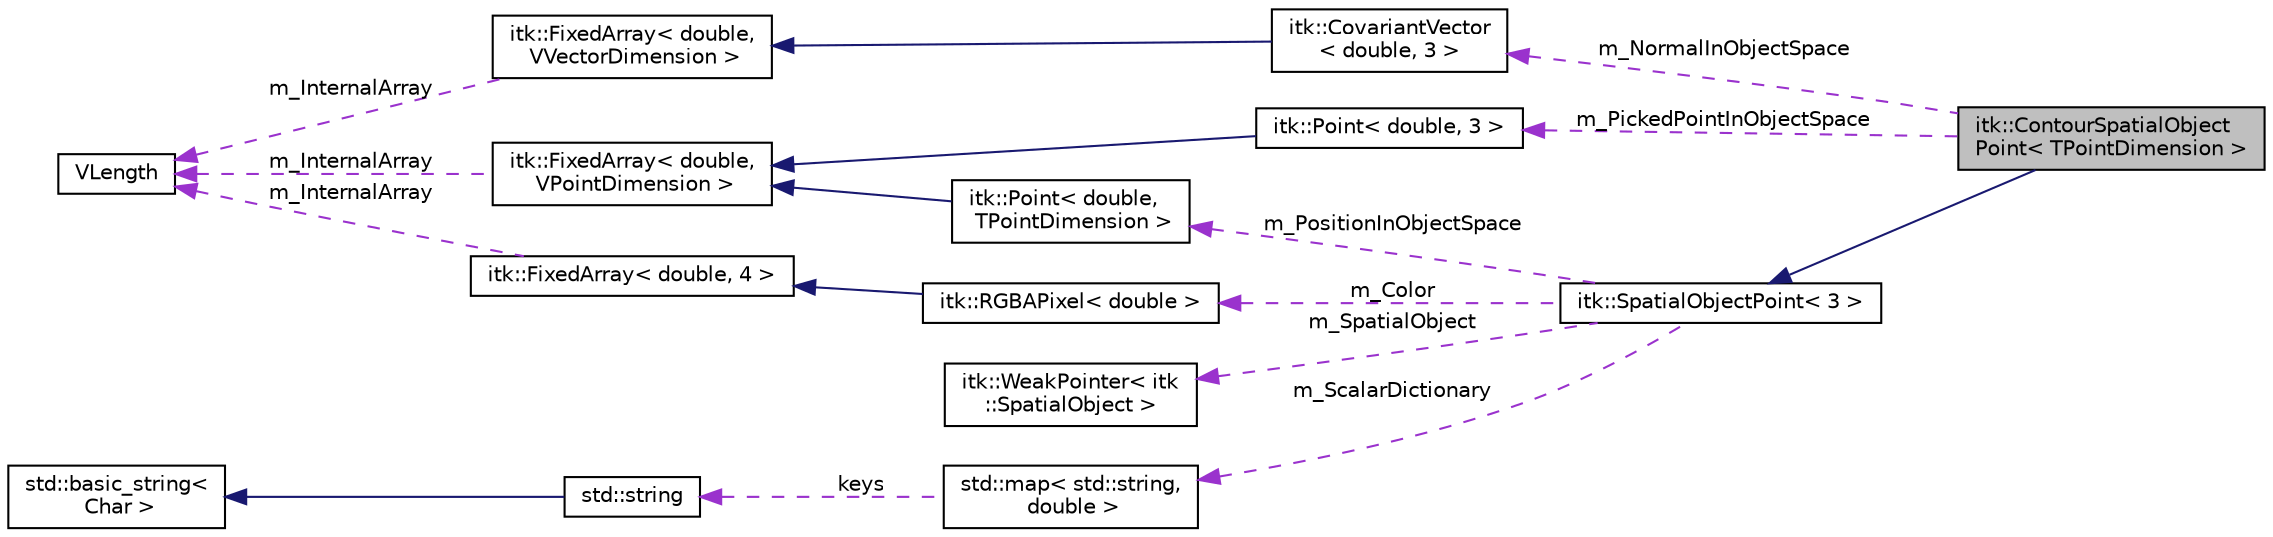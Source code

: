 digraph "itk::ContourSpatialObjectPoint&lt; TPointDimension &gt;"
{
 // LATEX_PDF_SIZE
  edge [fontname="Helvetica",fontsize="10",labelfontname="Helvetica",labelfontsize="10"];
  node [fontname="Helvetica",fontsize="10",shape=record];
  rankdir="LR";
  Node1 [label="itk::ContourSpatialObject\lPoint\< TPointDimension \>",height=0.2,width=0.4,color="black", fillcolor="grey75", style="filled", fontcolor="black",tooltip="Point used for a Contour definition."];
  Node2 -> Node1 [dir="back",color="midnightblue",fontsize="10",style="solid",fontname="Helvetica"];
  Node2 [label="itk::SpatialObjectPoint\< 3 \>",height=0.2,width=0.4,color="black", fillcolor="white", style="filled",URL="$classitk_1_1SpatialObjectPoint.html",tooltip=" "];
  Node3 -> Node2 [dir="back",color="darkorchid3",fontsize="10",style="dashed",label=" m_PositionInObjectSpace" ,fontname="Helvetica"];
  Node3 [label="itk::Point\< double,\l TPointDimension \>",height=0.2,width=0.4,color="black", fillcolor="white", style="filled",URL="$classitk_1_1Point.html",tooltip=" "];
  Node4 -> Node3 [dir="back",color="midnightblue",fontsize="10",style="solid",fontname="Helvetica"];
  Node4 [label="itk::FixedArray\< double,\l VPointDimension \>",height=0.2,width=0.4,color="black", fillcolor="white", style="filled",URL="$classitk_1_1FixedArray.html",tooltip=" "];
  Node5 -> Node4 [dir="back",color="darkorchid3",fontsize="10",style="dashed",label=" m_InternalArray" ,fontname="Helvetica"];
  Node5 [label="VLength",height=0.2,width=0.4,color="black", fillcolor="white", style="filled",URL="$classVLength.html",tooltip=" "];
  Node6 -> Node2 [dir="back",color="darkorchid3",fontsize="10",style="dashed",label=" m_Color" ,fontname="Helvetica"];
  Node6 [label="itk::RGBAPixel\< double \>",height=0.2,width=0.4,color="black", fillcolor="white", style="filled",URL="$classitk_1_1RGBAPixel.html",tooltip=" "];
  Node7 -> Node6 [dir="back",color="midnightblue",fontsize="10",style="solid",fontname="Helvetica"];
  Node7 [label="itk::FixedArray\< double, 4 \>",height=0.2,width=0.4,color="black", fillcolor="white", style="filled",URL="$classitk_1_1FixedArray.html",tooltip=" "];
  Node5 -> Node7 [dir="back",color="darkorchid3",fontsize="10",style="dashed",label=" m_InternalArray" ,fontname="Helvetica"];
  Node8 -> Node2 [dir="back",color="darkorchid3",fontsize="10",style="dashed",label=" m_ScalarDictionary" ,fontname="Helvetica"];
  Node8 [label="std::map\< std::string,\l double \>",height=0.2,width=0.4,color="black", fillcolor="white", style="filled",tooltip=" "];
  Node9 -> Node8 [dir="back",color="darkorchid3",fontsize="10",style="dashed",label=" keys" ,fontname="Helvetica"];
  Node9 [label="std::string",height=0.2,width=0.4,color="black", fillcolor="white", style="filled",tooltip=" "];
  Node10 -> Node9 [dir="back",color="midnightblue",fontsize="10",style="solid",fontname="Helvetica"];
  Node10 [label="std::basic_string\<\l Char \>",height=0.2,width=0.4,color="black", fillcolor="white", style="filled",tooltip=" "];
  Node11 -> Node2 [dir="back",color="darkorchid3",fontsize="10",style="dashed",label=" m_SpatialObject" ,fontname="Helvetica"];
  Node11 [label="itk::WeakPointer\< itk\l::SpatialObject \>",height=0.2,width=0.4,color="black", fillcolor="white", style="filled",URL="$classitk_1_1WeakPointer.html",tooltip=" "];
  Node12 -> Node1 [dir="back",color="darkorchid3",fontsize="10",style="dashed",label=" m_NormalInObjectSpace" ,fontname="Helvetica"];
  Node12 [label="itk::CovariantVector\l\< double, 3 \>",height=0.2,width=0.4,color="black", fillcolor="white", style="filled",URL="$classitk_1_1CovariantVector.html",tooltip=" "];
  Node13 -> Node12 [dir="back",color="midnightblue",fontsize="10",style="solid",fontname="Helvetica"];
  Node13 [label="itk::FixedArray\< double,\l VVectorDimension \>",height=0.2,width=0.4,color="black", fillcolor="white", style="filled",URL="$classitk_1_1FixedArray.html",tooltip=" "];
  Node5 -> Node13 [dir="back",color="darkorchid3",fontsize="10",style="dashed",label=" m_InternalArray" ,fontname="Helvetica"];
  Node14 -> Node1 [dir="back",color="darkorchid3",fontsize="10",style="dashed",label=" m_PickedPointInObjectSpace" ,fontname="Helvetica"];
  Node14 [label="itk::Point\< double, 3 \>",height=0.2,width=0.4,color="black", fillcolor="white", style="filled",URL="$classitk_1_1Point.html",tooltip=" "];
  Node4 -> Node14 [dir="back",color="midnightblue",fontsize="10",style="solid",fontname="Helvetica"];
}
